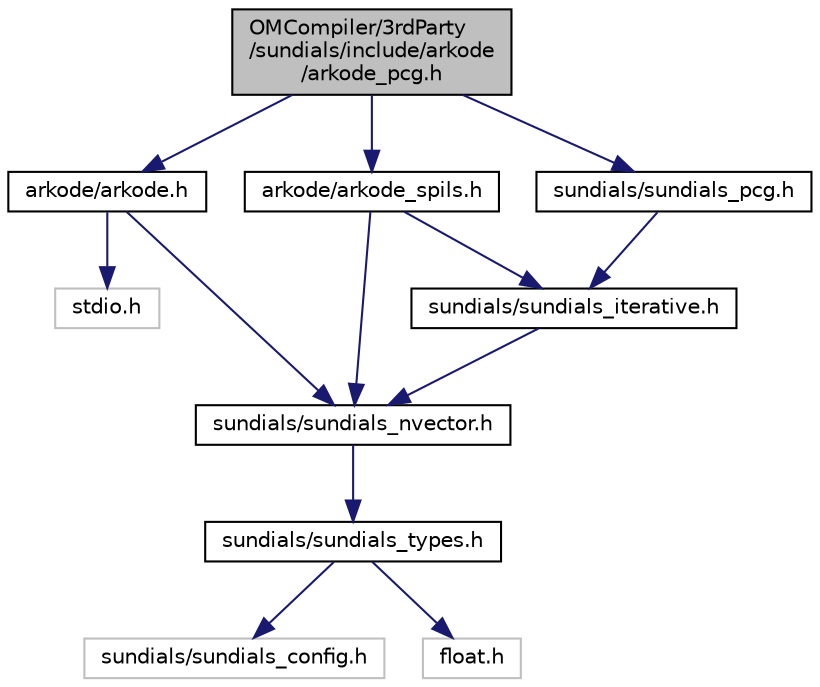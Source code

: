 digraph "OMCompiler/3rdParty/sundials/include/arkode/arkode_pcg.h"
{
  edge [fontname="Helvetica",fontsize="10",labelfontname="Helvetica",labelfontsize="10"];
  node [fontname="Helvetica",fontsize="10",shape=record];
  Node0 [label="OMCompiler/3rdParty\l/sundials/include/arkode\l/arkode_pcg.h",height=0.2,width=0.4,color="black", fillcolor="grey75", style="filled", fontcolor="black"];
  Node0 -> Node1 [color="midnightblue",fontsize="10",style="solid",fontname="Helvetica"];
  Node1 [label="arkode/arkode.h",height=0.2,width=0.4,color="black", fillcolor="white", style="filled",URL="$d7/d6e/3rd_party_2sundials_2include_2arkode_2arkode_8h.html"];
  Node1 -> Node2 [color="midnightblue",fontsize="10",style="solid",fontname="Helvetica"];
  Node2 [label="stdio.h",height=0.2,width=0.4,color="grey75", fillcolor="white", style="filled"];
  Node1 -> Node3 [color="midnightblue",fontsize="10",style="solid",fontname="Helvetica"];
  Node3 [label="sundials/sundials_nvector.h",height=0.2,width=0.4,color="black", fillcolor="white", style="filled",URL="$dc/dc8/sundials__nvector_8h.html"];
  Node3 -> Node4 [color="midnightblue",fontsize="10",style="solid",fontname="Helvetica"];
  Node4 [label="sundials/sundials_types.h",height=0.2,width=0.4,color="black", fillcolor="white", style="filled",URL="$d5/d47/sundials__types_8h.html"];
  Node4 -> Node5 [color="midnightblue",fontsize="10",style="solid",fontname="Helvetica"];
  Node5 [label="sundials/sundials_config.h",height=0.2,width=0.4,color="grey75", fillcolor="white", style="filled"];
  Node4 -> Node6 [color="midnightblue",fontsize="10",style="solid",fontname="Helvetica"];
  Node6 [label="float.h",height=0.2,width=0.4,color="grey75", fillcolor="white", style="filled"];
  Node0 -> Node7 [color="midnightblue",fontsize="10",style="solid",fontname="Helvetica"];
  Node7 [label="arkode/arkode_spils.h",height=0.2,width=0.4,color="black", fillcolor="white", style="filled",URL="$dd/d9b/arkode__spils_8h.html"];
  Node7 -> Node8 [color="midnightblue",fontsize="10",style="solid",fontname="Helvetica"];
  Node8 [label="sundials/sundials_iterative.h",height=0.2,width=0.4,color="black", fillcolor="white", style="filled",URL="$d5/dfb/sundials__iterative_8h.html"];
  Node8 -> Node3 [color="midnightblue",fontsize="10",style="solid",fontname="Helvetica"];
  Node7 -> Node3 [color="midnightblue",fontsize="10",style="solid",fontname="Helvetica"];
  Node0 -> Node9 [color="midnightblue",fontsize="10",style="solid",fontname="Helvetica"];
  Node9 [label="sundials/sundials_pcg.h",height=0.2,width=0.4,color="black", fillcolor="white", style="filled",URL="$d8/d0d/sundials__pcg_8h.html"];
  Node9 -> Node8 [color="midnightblue",fontsize="10",style="solid",fontname="Helvetica"];
}
